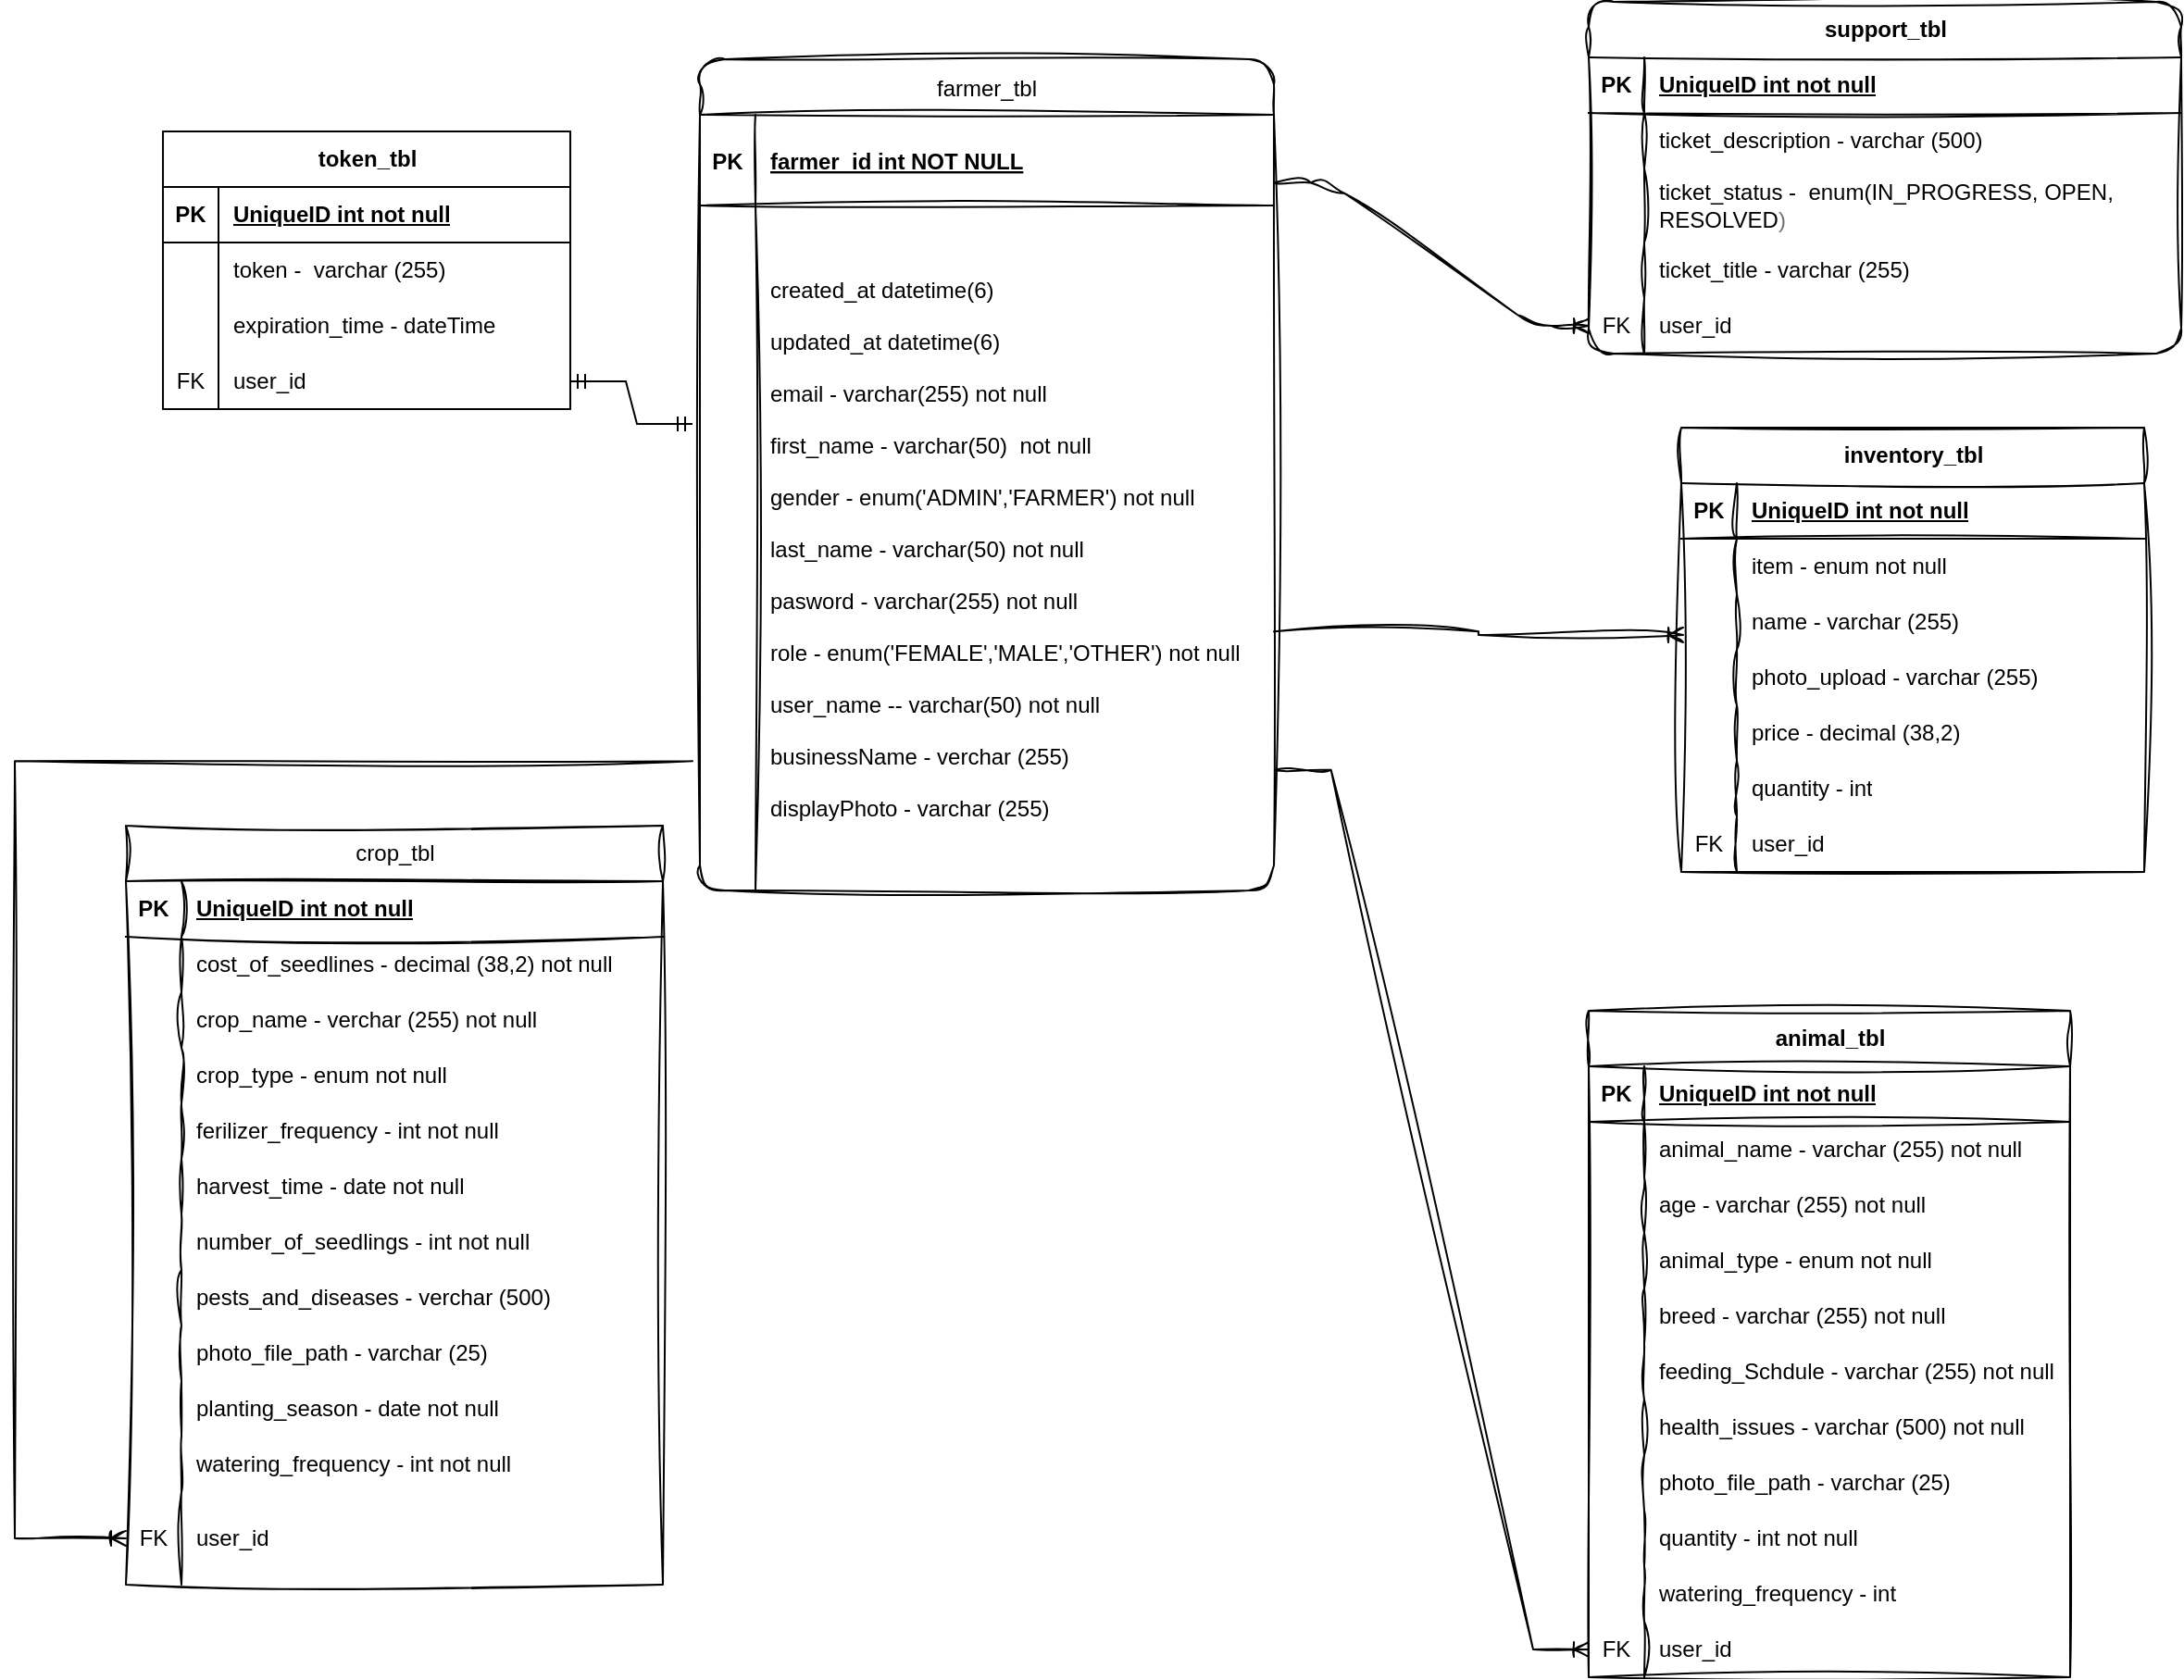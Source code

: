 <mxfile version="22.1.22" type="embed">
  <diagram id="R2lEEEUBdFMjLlhIrx00" name="Page-1">
    <mxGraphModel dx="2278" dy="2607" grid="1" gridSize="10" guides="1" tooltips="1" connect="1" arrows="1" fold="1" page="1" pageScale="1" pageWidth="850" pageHeight="1100" background="none" math="0" shadow="0" extFonts="Permanent Marker^https://fonts.googleapis.com/css?family=Permanent+Marker">
      <root>
        <mxCell id="0" />
        <mxCell id="1" parent="0" />
        <mxCell id="FATveQEGhd6zlFOdwIm7-18" value="" style="edgeStyle=entityRelationEdgeStyle;fontSize=12;html=1;endArrow=ERoneToMany;rounded=1;sketch=1;curveFitting=1;jiggle=2;movable=1;resizable=1;rotatable=1;deletable=1;editable=1;locked=0;connectable=1;exitX=1;exitY=0.75;exitDx=0;exitDy=0;entryX=0;entryY=0.5;entryDx=0;entryDy=0;fontFamily=Helvetica;labelBorderColor=none;labelBackgroundColor=none;fontColor=default;" parent="1" source="C-vyLk0tnHw3VtMMgP7b-26" target="FATveQEGhd6zlFOdwIm7-33" edge="1">
          <mxGeometry width="100" height="100" relative="1" as="geometry">
            <mxPoint x="511" y="-270" as="sourcePoint" />
            <mxPoint x="611" y="-370" as="targetPoint" />
          </mxGeometry>
        </mxCell>
        <mxCell id="FATveQEGhd6zlFOdwIm7-19" value="support_tbl" style="shape=table;startSize=30;container=1;collapsible=1;childLayout=tableLayout;fixedRows=1;rowLines=0;fontStyle=1;align=center;resizeLast=1;html=1;rounded=1;sketch=1;curveFitting=1;jiggle=2;movable=1;resizable=1;rotatable=1;deletable=1;editable=1;locked=0;connectable=1;fontFamily=Helvetica;labelBorderColor=none;labelBackgroundColor=none;" parent="1" vertex="1">
          <mxGeometry x="580" y="-1200" width="320" height="190.0" as="geometry" />
        </mxCell>
        <mxCell id="FATveQEGhd6zlFOdwIm7-20" value="" style="shape=tableRow;horizontal=0;startSize=0;swimlaneHead=0;swimlaneBody=0;fillColor=none;collapsible=0;dropTarget=0;points=[[0,0.5],[1,0.5]];portConstraint=eastwest;top=0;left=0;right=0;bottom=1;rounded=1;sketch=1;curveFitting=1;jiggle=2;movable=1;resizable=1;rotatable=1;deletable=1;editable=1;locked=0;connectable=1;fontFamily=Helvetica;labelBorderColor=none;labelBackgroundColor=none;" parent="FATveQEGhd6zlFOdwIm7-19" vertex="1">
          <mxGeometry y="30" width="320" height="30" as="geometry" />
        </mxCell>
        <mxCell id="FATveQEGhd6zlFOdwIm7-21" value="PK" style="shape=partialRectangle;connectable=1;fillColor=none;top=0;left=0;bottom=0;right=0;fontStyle=1;overflow=hidden;whiteSpace=wrap;html=1;rounded=1;sketch=1;curveFitting=1;jiggle=2;movable=1;resizable=1;rotatable=1;deletable=1;editable=1;locked=0;fontFamily=Helvetica;labelBorderColor=none;labelBackgroundColor=none;" parent="FATveQEGhd6zlFOdwIm7-20" vertex="1">
          <mxGeometry width="30" height="30" as="geometry">
            <mxRectangle width="30" height="30" as="alternateBounds" />
          </mxGeometry>
        </mxCell>
        <mxCell id="FATveQEGhd6zlFOdwIm7-22" value="UniqueID int not null" style="shape=partialRectangle;connectable=1;fillColor=none;top=0;left=0;bottom=0;right=0;align=left;spacingLeft=6;fontStyle=5;overflow=hidden;whiteSpace=wrap;html=1;rounded=1;sketch=1;curveFitting=1;jiggle=2;movable=1;resizable=1;rotatable=1;deletable=1;editable=1;locked=0;fontFamily=Helvetica;labelBorderColor=none;labelBackgroundColor=none;" parent="FATveQEGhd6zlFOdwIm7-20" vertex="1">
          <mxGeometry x="30" width="290" height="30" as="geometry">
            <mxRectangle width="290" height="30" as="alternateBounds" />
          </mxGeometry>
        </mxCell>
        <mxCell id="FATveQEGhd6zlFOdwIm7-23" value="" style="shape=tableRow;horizontal=0;startSize=0;swimlaneHead=0;swimlaneBody=0;fillColor=none;collapsible=0;dropTarget=0;points=[[0,0.5],[1,0.5]];portConstraint=eastwest;top=0;left=0;right=0;bottom=0;rounded=1;sketch=1;curveFitting=1;jiggle=2;movable=1;resizable=1;rotatable=1;deletable=1;editable=1;locked=0;connectable=1;fontFamily=Helvetica;labelBorderColor=none;labelBackgroundColor=none;" parent="FATveQEGhd6zlFOdwIm7-19" vertex="1">
          <mxGeometry y="60" width="320" height="30" as="geometry" />
        </mxCell>
        <mxCell id="FATveQEGhd6zlFOdwIm7-24" value="" style="shape=partialRectangle;connectable=1;fillColor=none;top=0;left=0;bottom=0;right=0;editable=1;overflow=hidden;whiteSpace=wrap;html=1;rounded=1;sketch=1;curveFitting=1;jiggle=2;movable=1;resizable=1;rotatable=1;deletable=1;locked=0;fontFamily=Helvetica;labelBorderColor=none;labelBackgroundColor=none;" parent="FATveQEGhd6zlFOdwIm7-23" vertex="1">
          <mxGeometry width="30" height="30" as="geometry">
            <mxRectangle width="30" height="30" as="alternateBounds" />
          </mxGeometry>
        </mxCell>
        <mxCell id="FATveQEGhd6zlFOdwIm7-25" value="ticket_description - varchar (500)" style="shape=partialRectangle;connectable=1;fillColor=none;top=0;left=0;bottom=0;right=0;align=left;spacingLeft=6;overflow=hidden;whiteSpace=wrap;html=1;rounded=1;sketch=1;curveFitting=1;jiggle=2;movable=1;resizable=1;rotatable=1;deletable=1;editable=1;locked=0;fontFamily=Helvetica;labelBorderColor=none;labelBackgroundColor=none;" parent="FATveQEGhd6zlFOdwIm7-23" vertex="1">
          <mxGeometry x="30" width="290" height="30" as="geometry">
            <mxRectangle width="290" height="30" as="alternateBounds" />
          </mxGeometry>
        </mxCell>
        <mxCell id="FATveQEGhd6zlFOdwIm7-26" value="" style="shape=tableRow;horizontal=0;startSize=0;swimlaneHead=0;swimlaneBody=0;fillColor=none;collapsible=0;dropTarget=0;points=[[0,0.5],[1,0.5]];portConstraint=eastwest;top=0;left=0;right=0;bottom=0;rounded=1;sketch=1;curveFitting=1;jiggle=2;movable=1;resizable=1;rotatable=1;deletable=1;editable=1;locked=0;connectable=1;fontFamily=Helvetica;labelBorderColor=none;labelBackgroundColor=none;" parent="FATveQEGhd6zlFOdwIm7-19" vertex="1">
          <mxGeometry y="90" width="320" height="40" as="geometry" />
        </mxCell>
        <mxCell id="FATveQEGhd6zlFOdwIm7-27" value="" style="shape=partialRectangle;connectable=1;fillColor=none;top=0;left=0;bottom=0;right=0;editable=1;overflow=hidden;whiteSpace=wrap;html=1;rounded=1;sketch=1;curveFitting=1;jiggle=2;movable=1;resizable=1;rotatable=1;deletable=1;locked=0;fontFamily=Helvetica;labelBorderColor=none;labelBackgroundColor=none;" parent="FATveQEGhd6zlFOdwIm7-26" vertex="1">
          <mxGeometry width="30" height="40" as="geometry">
            <mxRectangle width="30" height="40" as="alternateBounds" />
          </mxGeometry>
        </mxCell>
        <mxCell id="FATveQEGhd6zlFOdwIm7-28" value="&lt;font&gt;ticket_status -&amp;nbsp; enum(IN_PROGRESS, OPEN, RESOLVED&lt;font style=&quot;&quot; color=&quot;#717171&quot;&gt;)&lt;/font&gt;&lt;/font&gt;" style="shape=partialRectangle;connectable=1;fillColor=none;top=0;left=0;bottom=0;right=0;align=left;spacingLeft=6;overflow=hidden;whiteSpace=wrap;html=1;rounded=1;sketch=1;curveFitting=1;jiggle=2;movable=1;resizable=1;rotatable=1;deletable=1;editable=1;locked=0;fontFamily=Helvetica;labelBorderColor=none;labelBackgroundColor=none;" parent="FATveQEGhd6zlFOdwIm7-26" vertex="1">
          <mxGeometry x="30" width="290" height="40" as="geometry">
            <mxRectangle width="290" height="40" as="alternateBounds" />
          </mxGeometry>
        </mxCell>
        <mxCell id="FATveQEGhd6zlFOdwIm7-29" value="" style="shape=tableRow;horizontal=0;startSize=0;swimlaneHead=0;swimlaneBody=0;fillColor=none;collapsible=0;dropTarget=0;points=[[0,0.5],[1,0.5]];portConstraint=eastwest;top=0;left=0;right=0;bottom=0;rounded=1;sketch=1;curveFitting=1;jiggle=2;movable=1;resizable=1;rotatable=1;deletable=1;editable=1;locked=0;connectable=1;fontFamily=Helvetica;labelBorderColor=none;labelBackgroundColor=none;" parent="FATveQEGhd6zlFOdwIm7-19" vertex="1">
          <mxGeometry y="130" width="320" height="30" as="geometry" />
        </mxCell>
        <mxCell id="FATveQEGhd6zlFOdwIm7-30" value="" style="shape=partialRectangle;connectable=1;fillColor=none;top=0;left=0;bottom=0;right=0;editable=1;overflow=hidden;whiteSpace=wrap;html=1;rounded=1;sketch=1;curveFitting=1;jiggle=2;movable=1;resizable=1;rotatable=1;deletable=1;locked=0;fontFamily=Helvetica;labelBorderColor=none;labelBackgroundColor=none;" parent="FATveQEGhd6zlFOdwIm7-29" vertex="1">
          <mxGeometry width="30" height="30" as="geometry">
            <mxRectangle width="30" height="30" as="alternateBounds" />
          </mxGeometry>
        </mxCell>
        <mxCell id="FATveQEGhd6zlFOdwIm7-31" value="ticket_title - varchar&amp;nbsp;(255)" style="shape=partialRectangle;connectable=1;fillColor=none;top=0;left=0;bottom=0;right=0;align=left;spacingLeft=6;overflow=hidden;whiteSpace=wrap;html=1;rounded=1;sketch=1;curveFitting=1;jiggle=2;movable=1;resizable=1;rotatable=1;deletable=1;editable=1;locked=0;fontFamily=Helvetica;labelBorderColor=none;labelBackgroundColor=none;" parent="FATveQEGhd6zlFOdwIm7-29" vertex="1">
          <mxGeometry x="30" width="290" height="30" as="geometry">
            <mxRectangle width="290" height="30" as="alternateBounds" />
          </mxGeometry>
        </mxCell>
        <mxCell id="FATveQEGhd6zlFOdwIm7-32" value="" style="shape=tableRow;horizontal=0;startSize=0;swimlaneHead=0;swimlaneBody=0;fillColor=none;collapsible=0;dropTarget=0;points=[[0,0.5],[1,0.5]];portConstraint=eastwest;top=0;left=0;right=0;bottom=0;rounded=1;sketch=1;curveFitting=1;jiggle=2;movable=1;resizable=1;rotatable=1;deletable=1;editable=1;locked=0;connectable=1;fontFamily=Helvetica;labelBorderColor=none;labelBackgroundColor=none;" parent="FATveQEGhd6zlFOdwIm7-19" vertex="1">
          <mxGeometry y="160" width="320" height="30" as="geometry" />
        </mxCell>
        <mxCell id="FATveQEGhd6zlFOdwIm7-33" value="FK" style="shape=partialRectangle;connectable=1;fillColor=none;top=0;left=0;bottom=0;right=0;editable=1;overflow=hidden;whiteSpace=wrap;html=1;rounded=1;sketch=1;curveFitting=1;jiggle=2;movable=1;resizable=1;rotatable=1;deletable=1;locked=0;fontFamily=Helvetica;labelBorderColor=none;labelBackgroundColor=none;" parent="FATveQEGhd6zlFOdwIm7-32" vertex="1">
          <mxGeometry width="30" height="30" as="geometry">
            <mxRectangle width="30" height="30" as="alternateBounds" />
          </mxGeometry>
        </mxCell>
        <mxCell id="FATveQEGhd6zlFOdwIm7-34" value="user_id" style="shape=partialRectangle;connectable=1;fillColor=none;top=0;left=0;bottom=0;right=0;align=left;spacingLeft=6;overflow=hidden;whiteSpace=wrap;html=1;rounded=1;sketch=1;curveFitting=1;jiggle=2;movable=1;resizable=1;rotatable=1;deletable=1;editable=1;locked=0;fontFamily=Helvetica;labelBorderColor=none;labelBackgroundColor=none;" parent="FATveQEGhd6zlFOdwIm7-32" vertex="1">
          <mxGeometry x="30" width="290" height="30" as="geometry">
            <mxRectangle width="290" height="30" as="alternateBounds" />
          </mxGeometry>
        </mxCell>
        <mxCell id="FATveQEGhd6zlFOdwIm7-158" value="" style="fontSize=12;html=1;endArrow=ERoneToMany;rounded=0;sketch=1;hachureGap=4;jiggle=2;curveFitting=1;fontFamily=Helvetica;edgeStyle=orthogonalEdgeStyle;elbow=vertical;labelBorderColor=none;labelBackgroundColor=none;fontColor=default;exitX=-0.133;exitY=0.811;exitDx=0;exitDy=0;exitPerimeter=0;entryX=0;entryY=0.5;entryDx=0;entryDy=0;" parent="1" source="C-vyLk0tnHw3VtMMgP7b-28" target="FATveQEGhd6zlFOdwIm7-153" edge="1">
          <mxGeometry width="100" height="100" relative="1" as="geometry">
            <mxPoint x="160" y="-820" as="sourcePoint" />
            <mxPoint x="-200" y="-520" as="targetPoint" />
            <Array as="points">
              <mxPoint x="-270" y="-790" />
              <mxPoint x="-270" y="-370" />
            </Array>
          </mxGeometry>
        </mxCell>
        <mxCell id="FATveQEGhd6zlFOdwIm7-103" value="crop_tbl" style="shape=table;startSize=30;container=1;collapsible=1;childLayout=tableLayout;fixedRows=1;rowLines=0;align=center;resizeLast=1;html=1;sketch=1;hachureGap=4;jiggle=2;curveFitting=1;fontFamily=Helvetica;labelBorderColor=none;labelBackgroundColor=none;" parent="1" vertex="1">
          <mxGeometry x="-210" y="-755" width="290" height="410" as="geometry" />
        </mxCell>
        <mxCell id="FATveQEGhd6zlFOdwIm7-104" value="" style="shape=tableRow;horizontal=0;startSize=0;swimlaneHead=0;swimlaneBody=0;fillColor=none;collapsible=0;dropTarget=0;points=[[0,0.5],[1,0.5]];portConstraint=eastwest;top=0;left=0;right=0;bottom=1;sketch=1;hachureGap=4;jiggle=2;curveFitting=1;fontFamily=Helvetica;labelBorderColor=none;labelBackgroundColor=none;" parent="FATveQEGhd6zlFOdwIm7-103" vertex="1">
          <mxGeometry y="30" width="290" height="30" as="geometry" />
        </mxCell>
        <mxCell id="FATveQEGhd6zlFOdwIm7-105" value="PK" style="shape=partialRectangle;connectable=0;fillColor=none;top=0;left=0;bottom=0;right=0;fontStyle=1;overflow=hidden;whiteSpace=wrap;html=1;sketch=1;hachureGap=4;jiggle=2;curveFitting=1;fontFamily=Helvetica;labelBorderColor=none;labelBackgroundColor=none;" parent="FATveQEGhd6zlFOdwIm7-104" vertex="1">
          <mxGeometry width="30" height="30" as="geometry">
            <mxRectangle width="30" height="30" as="alternateBounds" />
          </mxGeometry>
        </mxCell>
        <mxCell id="FATveQEGhd6zlFOdwIm7-106" value="UniqueID int not null" style="shape=partialRectangle;connectable=0;fillColor=none;top=0;left=0;bottom=0;right=0;align=left;spacingLeft=6;fontStyle=5;overflow=hidden;whiteSpace=wrap;html=1;sketch=1;hachureGap=4;jiggle=2;curveFitting=1;fontFamily=Helvetica;labelBorderColor=none;labelBackgroundColor=none;" parent="FATveQEGhd6zlFOdwIm7-104" vertex="1">
          <mxGeometry x="30" width="260" height="30" as="geometry">
            <mxRectangle width="260" height="30" as="alternateBounds" />
          </mxGeometry>
        </mxCell>
        <mxCell id="FATveQEGhd6zlFOdwIm7-107" value="" style="shape=tableRow;horizontal=0;startSize=0;swimlaneHead=0;swimlaneBody=0;fillColor=none;collapsible=0;dropTarget=0;points=[[0,0.5],[1,0.5]];portConstraint=eastwest;top=0;left=0;right=0;bottom=0;sketch=1;hachureGap=4;jiggle=2;curveFitting=1;fontFamily=Helvetica;labelBorderColor=none;labelBackgroundColor=none;" parent="FATveQEGhd6zlFOdwIm7-103" vertex="1">
          <mxGeometry y="60" width="290" height="30" as="geometry" />
        </mxCell>
        <mxCell id="FATveQEGhd6zlFOdwIm7-108" value="" style="shape=partialRectangle;connectable=0;fillColor=none;top=0;left=0;bottom=0;right=0;editable=1;overflow=hidden;whiteSpace=wrap;html=1;sketch=1;hachureGap=4;jiggle=2;curveFitting=1;fontFamily=Helvetica;labelBorderColor=none;labelBackgroundColor=none;" parent="FATveQEGhd6zlFOdwIm7-107" vertex="1">
          <mxGeometry width="30" height="30" as="geometry">
            <mxRectangle width="30" height="30" as="alternateBounds" />
          </mxGeometry>
        </mxCell>
        <mxCell id="FATveQEGhd6zlFOdwIm7-109" value="cost_of_seedlines - decimal (38,2) not null" style="shape=partialRectangle;connectable=0;fillColor=none;top=0;left=0;bottom=0;right=0;align=left;spacingLeft=6;overflow=hidden;whiteSpace=wrap;html=1;sketch=1;hachureGap=4;jiggle=2;curveFitting=1;fontFamily=Helvetica;labelBorderColor=none;labelBackgroundColor=none;" parent="FATveQEGhd6zlFOdwIm7-107" vertex="1">
          <mxGeometry x="30" width="260" height="30" as="geometry">
            <mxRectangle width="260" height="30" as="alternateBounds" />
          </mxGeometry>
        </mxCell>
        <mxCell id="FATveQEGhd6zlFOdwIm7-110" value="" style="shape=tableRow;horizontal=0;startSize=0;swimlaneHead=0;swimlaneBody=0;fillColor=none;collapsible=0;dropTarget=0;points=[[0,0.5],[1,0.5]];portConstraint=eastwest;top=0;left=0;right=0;bottom=0;sketch=1;hachureGap=4;jiggle=2;curveFitting=1;fontFamily=Helvetica;labelBorderColor=none;labelBackgroundColor=none;" parent="FATveQEGhd6zlFOdwIm7-103" vertex="1">
          <mxGeometry y="90" width="290" height="30" as="geometry" />
        </mxCell>
        <mxCell id="FATveQEGhd6zlFOdwIm7-111" value="" style="shape=partialRectangle;connectable=0;fillColor=none;top=0;left=0;bottom=0;right=0;editable=1;overflow=hidden;whiteSpace=wrap;html=1;sketch=1;hachureGap=4;jiggle=2;curveFitting=1;fontFamily=Helvetica;labelBorderColor=none;labelBackgroundColor=none;" parent="FATveQEGhd6zlFOdwIm7-110" vertex="1">
          <mxGeometry width="30" height="30" as="geometry">
            <mxRectangle width="30" height="30" as="alternateBounds" />
          </mxGeometry>
        </mxCell>
        <mxCell id="FATveQEGhd6zlFOdwIm7-112" value="crop_name - verchar (255) not null" style="shape=partialRectangle;connectable=0;fillColor=none;top=0;left=0;bottom=0;right=0;align=left;spacingLeft=6;overflow=hidden;whiteSpace=wrap;html=1;sketch=1;hachureGap=4;jiggle=2;curveFitting=1;fontFamily=Helvetica;labelBorderColor=none;labelBackgroundColor=none;" parent="FATveQEGhd6zlFOdwIm7-110" vertex="1">
          <mxGeometry x="30" width="260" height="30" as="geometry">
            <mxRectangle width="260" height="30" as="alternateBounds" />
          </mxGeometry>
        </mxCell>
        <mxCell id="FATveQEGhd6zlFOdwIm7-113" value="" style="shape=tableRow;horizontal=0;startSize=0;swimlaneHead=0;swimlaneBody=0;fillColor=none;collapsible=0;dropTarget=0;points=[[0,0.5],[1,0.5]];portConstraint=eastwest;top=0;left=0;right=0;bottom=0;sketch=1;hachureGap=4;jiggle=2;curveFitting=1;fontFamily=Helvetica;labelBorderColor=none;labelBackgroundColor=none;" parent="FATveQEGhd6zlFOdwIm7-103" vertex="1">
          <mxGeometry y="120" width="290" height="30" as="geometry" />
        </mxCell>
        <mxCell id="FATveQEGhd6zlFOdwIm7-114" value="" style="shape=partialRectangle;connectable=0;fillColor=none;top=0;left=0;bottom=0;right=0;editable=1;overflow=hidden;whiteSpace=wrap;html=1;sketch=1;hachureGap=4;jiggle=2;curveFitting=1;fontFamily=Helvetica;labelBorderColor=none;labelBackgroundColor=none;" parent="FATveQEGhd6zlFOdwIm7-113" vertex="1">
          <mxGeometry width="30" height="30" as="geometry">
            <mxRectangle width="30" height="30" as="alternateBounds" />
          </mxGeometry>
        </mxCell>
        <mxCell id="FATveQEGhd6zlFOdwIm7-115" value="crop_type - enum not null" style="shape=partialRectangle;connectable=0;top=0;left=0;bottom=0;right=0;align=left;spacingLeft=6;overflow=hidden;whiteSpace=wrap;html=1;sketch=1;hachureGap=4;jiggle=2;curveFitting=1;fontFamily=Helvetica;fillColor=none;labelBorderColor=none;labelBackgroundColor=none;" parent="FATveQEGhd6zlFOdwIm7-113" vertex="1">
          <mxGeometry x="30" width="260" height="30" as="geometry">
            <mxRectangle width="260" height="30" as="alternateBounds" />
          </mxGeometry>
        </mxCell>
        <mxCell id="FATveQEGhd6zlFOdwIm7-132" value="" style="shape=tableRow;horizontal=0;startSize=0;swimlaneHead=0;swimlaneBody=0;fillColor=none;collapsible=0;dropTarget=0;points=[[0,0.5],[1,0.5]];portConstraint=eastwest;top=0;left=0;right=0;bottom=0;sketch=1;hachureGap=4;jiggle=2;curveFitting=1;fontFamily=Helvetica;labelBorderColor=none;labelBackgroundColor=none;" parent="FATveQEGhd6zlFOdwIm7-103" vertex="1">
          <mxGeometry y="150" width="290" height="30" as="geometry" />
        </mxCell>
        <mxCell id="FATveQEGhd6zlFOdwIm7-133" value="" style="shape=partialRectangle;connectable=0;fillColor=none;top=0;left=0;bottom=0;right=0;editable=1;overflow=hidden;whiteSpace=wrap;html=1;sketch=1;hachureGap=4;jiggle=2;curveFitting=1;fontFamily=Helvetica;labelBorderColor=none;labelBackgroundColor=none;" parent="FATveQEGhd6zlFOdwIm7-132" vertex="1">
          <mxGeometry width="30" height="30" as="geometry">
            <mxRectangle width="30" height="30" as="alternateBounds" />
          </mxGeometry>
        </mxCell>
        <mxCell id="FATveQEGhd6zlFOdwIm7-134" value="ferilizer_frequency - int not null" style="shape=partialRectangle;connectable=0;fillColor=none;top=0;left=0;bottom=0;right=0;align=left;spacingLeft=6;overflow=hidden;whiteSpace=wrap;html=1;sketch=1;hachureGap=4;jiggle=2;curveFitting=1;fontFamily=Helvetica;labelBorderColor=none;labelBackgroundColor=none;" parent="FATveQEGhd6zlFOdwIm7-132" vertex="1">
          <mxGeometry x="30" width="260" height="30" as="geometry">
            <mxRectangle width="260" height="30" as="alternateBounds" />
          </mxGeometry>
        </mxCell>
        <mxCell id="FATveQEGhd6zlFOdwIm7-135" value="" style="shape=tableRow;horizontal=0;startSize=0;swimlaneHead=0;swimlaneBody=0;fillColor=none;collapsible=0;dropTarget=0;points=[[0,0.5],[1,0.5]];portConstraint=eastwest;top=0;left=0;right=0;bottom=0;sketch=1;hachureGap=4;jiggle=2;curveFitting=1;fontFamily=Helvetica;labelBorderColor=none;labelBackgroundColor=none;" parent="FATveQEGhd6zlFOdwIm7-103" vertex="1">
          <mxGeometry y="180" width="290" height="30" as="geometry" />
        </mxCell>
        <mxCell id="FATveQEGhd6zlFOdwIm7-136" value="" style="shape=partialRectangle;connectable=0;fillColor=none;top=0;left=0;bottom=0;right=0;editable=1;overflow=hidden;whiteSpace=wrap;html=1;sketch=1;hachureGap=4;jiggle=2;curveFitting=1;fontFamily=Helvetica;labelBorderColor=none;labelBackgroundColor=none;" parent="FATveQEGhd6zlFOdwIm7-135" vertex="1">
          <mxGeometry width="30" height="30" as="geometry">
            <mxRectangle width="30" height="30" as="alternateBounds" />
          </mxGeometry>
        </mxCell>
        <mxCell id="FATveQEGhd6zlFOdwIm7-137" value="harvest_time - date not null" style="shape=partialRectangle;connectable=0;fillColor=none;top=0;left=0;bottom=0;right=0;align=left;spacingLeft=6;overflow=hidden;whiteSpace=wrap;html=1;sketch=1;hachureGap=4;jiggle=2;curveFitting=1;fontFamily=Helvetica;labelBorderColor=none;labelBackgroundColor=none;" parent="FATveQEGhd6zlFOdwIm7-135" vertex="1">
          <mxGeometry x="30" width="260" height="30" as="geometry">
            <mxRectangle width="260" height="30" as="alternateBounds" />
          </mxGeometry>
        </mxCell>
        <mxCell id="FATveQEGhd6zlFOdwIm7-138" value="" style="shape=tableRow;horizontal=0;startSize=0;swimlaneHead=0;swimlaneBody=0;fillColor=none;collapsible=0;dropTarget=0;points=[[0,0.5],[1,0.5]];portConstraint=eastwest;top=0;left=0;right=0;bottom=0;sketch=1;hachureGap=4;jiggle=2;curveFitting=1;fontFamily=Helvetica;labelBorderColor=none;labelBackgroundColor=none;" parent="FATveQEGhd6zlFOdwIm7-103" vertex="1">
          <mxGeometry y="210" width="290" height="30" as="geometry" />
        </mxCell>
        <mxCell id="FATveQEGhd6zlFOdwIm7-139" value="" style="shape=partialRectangle;connectable=0;fillColor=none;top=0;left=0;bottom=0;right=0;editable=1;overflow=hidden;whiteSpace=wrap;html=1;sketch=1;hachureGap=4;jiggle=2;curveFitting=1;fontFamily=Helvetica;labelBorderColor=none;labelBackgroundColor=none;" parent="FATveQEGhd6zlFOdwIm7-138" vertex="1">
          <mxGeometry width="30" height="30" as="geometry">
            <mxRectangle width="30" height="30" as="alternateBounds" />
          </mxGeometry>
        </mxCell>
        <mxCell id="FATveQEGhd6zlFOdwIm7-140" value="number_of_seedlings - int not null" style="shape=partialRectangle;connectable=0;fillColor=none;top=0;left=0;bottom=0;right=0;align=left;spacingLeft=6;overflow=hidden;whiteSpace=wrap;html=1;sketch=1;hachureGap=4;jiggle=2;curveFitting=1;fontFamily=Helvetica;labelBorderColor=none;labelBackgroundColor=none;" parent="FATveQEGhd6zlFOdwIm7-138" vertex="1">
          <mxGeometry x="30" width="260" height="30" as="geometry">
            <mxRectangle width="260" height="30" as="alternateBounds" />
          </mxGeometry>
        </mxCell>
        <mxCell id="FATveQEGhd6zlFOdwIm7-141" value="" style="shape=tableRow;horizontal=0;startSize=0;swimlaneHead=0;swimlaneBody=0;fillColor=none;collapsible=0;dropTarget=0;points=[[0,0.5],[1,0.5]];portConstraint=eastwest;top=0;left=0;right=0;bottom=0;sketch=1;hachureGap=4;jiggle=2;curveFitting=1;fontFamily=Helvetica;labelBorderColor=none;labelBackgroundColor=none;" parent="FATveQEGhd6zlFOdwIm7-103" vertex="1">
          <mxGeometry y="240" width="290" height="30" as="geometry" />
        </mxCell>
        <mxCell id="FATveQEGhd6zlFOdwIm7-142" value="" style="shape=partialRectangle;connectable=0;fillColor=none;top=0;left=0;bottom=0;right=0;editable=1;overflow=hidden;whiteSpace=wrap;html=1;sketch=1;hachureGap=4;jiggle=2;curveFitting=1;fontFamily=Helvetica;labelBorderColor=none;labelBackgroundColor=none;" parent="FATveQEGhd6zlFOdwIm7-141" vertex="1">
          <mxGeometry width="30" height="30" as="geometry">
            <mxRectangle width="30" height="30" as="alternateBounds" />
          </mxGeometry>
        </mxCell>
        <mxCell id="FATveQEGhd6zlFOdwIm7-143" value="pests_and_diseases - verchar (500)&amp;nbsp;" style="shape=partialRectangle;connectable=0;fillColor=none;top=0;left=0;bottom=0;right=0;align=left;spacingLeft=6;overflow=hidden;whiteSpace=wrap;html=1;sketch=1;hachureGap=4;jiggle=2;curveFitting=1;fontFamily=Helvetica;labelBorderColor=none;labelBackgroundColor=none;" parent="FATveQEGhd6zlFOdwIm7-141" vertex="1">
          <mxGeometry x="30" width="260" height="30" as="geometry">
            <mxRectangle width="260" height="30" as="alternateBounds" />
          </mxGeometry>
        </mxCell>
        <mxCell id="FATveQEGhd6zlFOdwIm7-144" value="" style="shape=tableRow;horizontal=0;startSize=0;swimlaneHead=0;swimlaneBody=0;fillColor=none;collapsible=0;dropTarget=0;points=[[0,0.5],[1,0.5]];portConstraint=eastwest;top=0;left=0;right=0;bottom=0;sketch=1;hachureGap=4;jiggle=2;curveFitting=1;fontFamily=Helvetica;labelBorderColor=none;labelBackgroundColor=none;" parent="FATveQEGhd6zlFOdwIm7-103" vertex="1">
          <mxGeometry y="270" width="290" height="30" as="geometry" />
        </mxCell>
        <mxCell id="FATveQEGhd6zlFOdwIm7-145" value="" style="shape=partialRectangle;connectable=0;fillColor=none;top=0;left=0;bottom=0;right=0;editable=1;overflow=hidden;whiteSpace=wrap;html=1;sketch=1;hachureGap=4;jiggle=2;curveFitting=1;fontFamily=Helvetica;labelBorderColor=none;labelBackgroundColor=none;" parent="FATveQEGhd6zlFOdwIm7-144" vertex="1">
          <mxGeometry width="30" height="30" as="geometry">
            <mxRectangle width="30" height="30" as="alternateBounds" />
          </mxGeometry>
        </mxCell>
        <mxCell id="FATveQEGhd6zlFOdwIm7-146" value="photo_file_path - varchar (25)" style="shape=partialRectangle;connectable=0;fillColor=none;top=0;left=0;bottom=0;right=0;align=left;spacingLeft=6;overflow=hidden;whiteSpace=wrap;html=1;sketch=1;hachureGap=4;jiggle=2;curveFitting=1;fontFamily=Helvetica;labelBorderColor=none;labelBackgroundColor=none;" parent="FATveQEGhd6zlFOdwIm7-144" vertex="1">
          <mxGeometry x="30" width="260" height="30" as="geometry">
            <mxRectangle width="260" height="30" as="alternateBounds" />
          </mxGeometry>
        </mxCell>
        <mxCell id="FATveQEGhd6zlFOdwIm7-147" value="" style="shape=tableRow;horizontal=0;startSize=0;swimlaneHead=0;swimlaneBody=0;fillColor=none;collapsible=0;dropTarget=0;points=[[0,0.5],[1,0.5]];portConstraint=eastwest;top=0;left=0;right=0;bottom=0;sketch=1;hachureGap=4;jiggle=2;curveFitting=1;fontFamily=Helvetica;labelBorderColor=none;labelBackgroundColor=none;" parent="FATveQEGhd6zlFOdwIm7-103" vertex="1">
          <mxGeometry y="300" width="290" height="30" as="geometry" />
        </mxCell>
        <mxCell id="FATveQEGhd6zlFOdwIm7-148" value="" style="shape=partialRectangle;connectable=0;fillColor=none;top=0;left=0;bottom=0;right=0;editable=1;overflow=hidden;whiteSpace=wrap;html=1;sketch=1;hachureGap=4;jiggle=2;curveFitting=1;fontFamily=Helvetica;labelBorderColor=none;labelBackgroundColor=none;" parent="FATveQEGhd6zlFOdwIm7-147" vertex="1">
          <mxGeometry width="30" height="30" as="geometry">
            <mxRectangle width="30" height="30" as="alternateBounds" />
          </mxGeometry>
        </mxCell>
        <mxCell id="FATveQEGhd6zlFOdwIm7-149" value="planting_season - date not null" style="shape=partialRectangle;connectable=0;fillColor=none;top=0;left=0;bottom=0;right=0;align=left;spacingLeft=6;overflow=hidden;whiteSpace=wrap;html=1;sketch=1;hachureGap=4;jiggle=2;curveFitting=1;fontFamily=Helvetica;labelBorderColor=none;labelBackgroundColor=none;" parent="FATveQEGhd6zlFOdwIm7-147" vertex="1">
          <mxGeometry x="30" width="260" height="30" as="geometry">
            <mxRectangle width="260" height="30" as="alternateBounds" />
          </mxGeometry>
        </mxCell>
        <mxCell id="FATveQEGhd6zlFOdwIm7-150" value="" style="shape=tableRow;horizontal=0;startSize=0;swimlaneHead=0;swimlaneBody=0;fillColor=none;collapsible=0;dropTarget=0;points=[[0,0.5],[1,0.5]];portConstraint=eastwest;top=0;left=0;right=0;bottom=0;sketch=1;hachureGap=4;jiggle=2;curveFitting=1;fontFamily=Helvetica;labelBorderColor=none;labelBackgroundColor=none;" parent="FATveQEGhd6zlFOdwIm7-103" vertex="1">
          <mxGeometry y="330" width="290" height="30" as="geometry" />
        </mxCell>
        <mxCell id="FATveQEGhd6zlFOdwIm7-151" value="" style="shape=partialRectangle;connectable=0;fillColor=none;top=0;left=0;bottom=0;right=0;editable=1;overflow=hidden;whiteSpace=wrap;html=1;sketch=1;hachureGap=4;jiggle=2;curveFitting=1;fontFamily=Helvetica;labelBorderColor=none;labelBackgroundColor=none;" parent="FATveQEGhd6zlFOdwIm7-150" vertex="1">
          <mxGeometry width="30" height="30" as="geometry">
            <mxRectangle width="30" height="30" as="alternateBounds" />
          </mxGeometry>
        </mxCell>
        <mxCell id="FATveQEGhd6zlFOdwIm7-152" value="watering_frequency - int not null" style="shape=partialRectangle;connectable=0;fillColor=none;top=0;left=0;bottom=0;right=0;align=left;spacingLeft=6;overflow=hidden;whiteSpace=wrap;html=1;sketch=1;hachureGap=4;jiggle=2;curveFitting=1;fontFamily=Helvetica;labelBorderColor=none;labelBackgroundColor=none;" parent="FATveQEGhd6zlFOdwIm7-150" vertex="1">
          <mxGeometry x="30" width="260" height="30" as="geometry">
            <mxRectangle width="260" height="30" as="alternateBounds" />
          </mxGeometry>
        </mxCell>
        <mxCell id="FATveQEGhd6zlFOdwIm7-153" value="" style="shape=tableRow;horizontal=0;startSize=0;swimlaneHead=0;swimlaneBody=0;fillColor=none;collapsible=0;dropTarget=0;points=[[0,0.5],[1,0.5]];portConstraint=eastwest;top=0;left=0;right=0;bottom=0;sketch=1;hachureGap=4;jiggle=2;curveFitting=1;fontFamily=Helvetica;labelBorderColor=none;labelBackgroundColor=none;" parent="FATveQEGhd6zlFOdwIm7-103" vertex="1">
          <mxGeometry y="360" width="290" height="50" as="geometry" />
        </mxCell>
        <mxCell id="FATveQEGhd6zlFOdwIm7-154" value="FK" style="shape=partialRectangle;connectable=0;fillColor=none;top=0;left=0;bottom=0;right=0;editable=1;overflow=hidden;whiteSpace=wrap;html=1;sketch=1;hachureGap=4;jiggle=2;curveFitting=1;fontFamily=Helvetica;labelBorderColor=none;labelBackgroundColor=none;" parent="FATveQEGhd6zlFOdwIm7-153" vertex="1">
          <mxGeometry width="30" height="50" as="geometry">
            <mxRectangle width="30" height="50" as="alternateBounds" />
          </mxGeometry>
        </mxCell>
        <mxCell id="FATveQEGhd6zlFOdwIm7-155" value="user_id" style="shape=partialRectangle;connectable=0;fillColor=none;top=0;left=0;bottom=0;right=0;align=left;spacingLeft=6;overflow=hidden;whiteSpace=wrap;html=1;sketch=1;hachureGap=4;jiggle=2;curveFitting=1;fontFamily=Helvetica;labelBorderColor=none;labelBackgroundColor=none;" parent="FATveQEGhd6zlFOdwIm7-153" vertex="1">
          <mxGeometry x="30" width="260" height="50" as="geometry">
            <mxRectangle width="260" height="50" as="alternateBounds" />
          </mxGeometry>
        </mxCell>
        <mxCell id="FATveQEGhd6zlFOdwIm7-162" value="" style="edgeStyle=entityRelationEdgeStyle;fontSize=12;html=1;endArrow=ERoneToMany;rounded=0;sketch=1;hachureGap=4;jiggle=2;curveFitting=1;fontFamily=Helvetica;exitX=1.003;exitY=0.824;exitDx=0;exitDy=0;exitPerimeter=0;labelBorderColor=none;labelBackgroundColor=none;fontColor=default;entryX=0;entryY=0.5;entryDx=0;entryDy=0;" parent="1" source="C-vyLk0tnHw3VtMMgP7b-29" target="FATveQEGhd6zlFOdwIm7-209" edge="1">
          <mxGeometry width="100" height="100" relative="1" as="geometry">
            <mxPoint x="550" y="-640" as="sourcePoint" />
            <mxPoint x="630" y="-560" as="targetPoint" />
            <Array as="points">
              <mxPoint x="530" y="-640" />
              <mxPoint x="530" y="-640" />
              <mxPoint x="560" y="-470" />
            </Array>
          </mxGeometry>
        </mxCell>
        <mxCell id="FATveQEGhd6zlFOdwIm7-163" value="animal_tbl" style="shape=table;startSize=30;container=1;collapsible=1;childLayout=tableLayout;fixedRows=1;rowLines=0;fontStyle=1;align=center;resizeLast=1;html=1;sketch=1;hachureGap=4;jiggle=2;curveFitting=1;fontFamily=Helvetica;labelBorderColor=none;labelBackgroundColor=none;" parent="1" vertex="1">
          <mxGeometry x="580" y="-655" width="260" height="360" as="geometry" />
        </mxCell>
        <mxCell id="FATveQEGhd6zlFOdwIm7-164" value="" style="shape=tableRow;horizontal=0;startSize=0;swimlaneHead=0;swimlaneBody=0;fillColor=none;collapsible=0;dropTarget=0;points=[[0,0.5],[1,0.5]];portConstraint=eastwest;top=0;left=0;right=0;bottom=1;sketch=1;hachureGap=4;jiggle=2;curveFitting=1;fontFamily=Helvetica;labelBorderColor=none;labelBackgroundColor=none;" parent="FATveQEGhd6zlFOdwIm7-163" vertex="1">
          <mxGeometry y="30" width="260" height="30" as="geometry" />
        </mxCell>
        <mxCell id="FATveQEGhd6zlFOdwIm7-165" value="PK" style="shape=partialRectangle;connectable=0;fillColor=none;top=0;left=0;bottom=0;right=0;fontStyle=1;overflow=hidden;whiteSpace=wrap;html=1;sketch=1;hachureGap=4;jiggle=2;curveFitting=1;fontFamily=Helvetica;labelBorderColor=none;labelBackgroundColor=none;" parent="FATveQEGhd6zlFOdwIm7-164" vertex="1">
          <mxGeometry width="30" height="30" as="geometry">
            <mxRectangle width="30" height="30" as="alternateBounds" />
          </mxGeometry>
        </mxCell>
        <mxCell id="FATveQEGhd6zlFOdwIm7-166" value="UniqueID int not null" style="shape=partialRectangle;connectable=0;fillColor=none;top=0;left=0;bottom=0;right=0;align=left;spacingLeft=6;fontStyle=5;overflow=hidden;whiteSpace=wrap;html=1;sketch=1;hachureGap=4;jiggle=2;curveFitting=1;fontFamily=Helvetica;labelBorderColor=none;labelBackgroundColor=none;" parent="FATveQEGhd6zlFOdwIm7-164" vertex="1">
          <mxGeometry x="30" width="230" height="30" as="geometry">
            <mxRectangle width="230" height="30" as="alternateBounds" />
          </mxGeometry>
        </mxCell>
        <mxCell id="FATveQEGhd6zlFOdwIm7-167" value="" style="shape=tableRow;horizontal=0;startSize=0;swimlaneHead=0;swimlaneBody=0;fillColor=none;collapsible=0;dropTarget=0;points=[[0,0.5],[1,0.5]];portConstraint=eastwest;top=0;left=0;right=0;bottom=0;sketch=1;hachureGap=4;jiggle=2;curveFitting=1;fontFamily=Helvetica;labelBorderColor=none;labelBackgroundColor=none;" parent="FATveQEGhd6zlFOdwIm7-163" vertex="1">
          <mxGeometry y="60" width="260" height="30" as="geometry" />
        </mxCell>
        <mxCell id="FATveQEGhd6zlFOdwIm7-168" value="" style="shape=partialRectangle;connectable=0;fillColor=none;top=0;left=0;bottom=0;right=0;editable=1;overflow=hidden;whiteSpace=wrap;html=1;sketch=1;hachureGap=4;jiggle=2;curveFitting=1;fontFamily=Helvetica;labelBorderColor=none;labelBackgroundColor=none;" parent="FATveQEGhd6zlFOdwIm7-167" vertex="1">
          <mxGeometry width="30" height="30" as="geometry">
            <mxRectangle width="30" height="30" as="alternateBounds" />
          </mxGeometry>
        </mxCell>
        <mxCell id="FATveQEGhd6zlFOdwIm7-169" value="animal_name - varchar (255) not null" style="shape=partialRectangle;connectable=0;fillColor=none;top=0;left=0;bottom=0;right=0;align=left;spacingLeft=6;overflow=hidden;whiteSpace=wrap;html=1;sketch=1;hachureGap=4;jiggle=2;curveFitting=1;fontFamily=Helvetica;labelBorderColor=none;labelBackgroundColor=none;" parent="FATveQEGhd6zlFOdwIm7-167" vertex="1">
          <mxGeometry x="30" width="230" height="30" as="geometry">
            <mxRectangle width="230" height="30" as="alternateBounds" />
          </mxGeometry>
        </mxCell>
        <mxCell id="FATveQEGhd6zlFOdwIm7-170" value="" style="shape=tableRow;horizontal=0;startSize=0;swimlaneHead=0;swimlaneBody=0;fillColor=none;collapsible=0;dropTarget=0;points=[[0,0.5],[1,0.5]];portConstraint=eastwest;top=0;left=0;right=0;bottom=0;sketch=1;hachureGap=4;jiggle=2;curveFitting=1;fontFamily=Helvetica;labelBorderColor=none;labelBackgroundColor=none;" parent="FATveQEGhd6zlFOdwIm7-163" vertex="1">
          <mxGeometry y="90" width="260" height="30" as="geometry" />
        </mxCell>
        <mxCell id="FATveQEGhd6zlFOdwIm7-171" value="" style="shape=partialRectangle;connectable=0;fillColor=none;top=0;left=0;bottom=0;right=0;editable=1;overflow=hidden;whiteSpace=wrap;html=1;sketch=1;hachureGap=4;jiggle=2;curveFitting=1;fontFamily=Helvetica;labelBorderColor=none;labelBackgroundColor=none;" parent="FATveQEGhd6zlFOdwIm7-170" vertex="1">
          <mxGeometry width="30" height="30" as="geometry">
            <mxRectangle width="30" height="30" as="alternateBounds" />
          </mxGeometry>
        </mxCell>
        <mxCell id="FATveQEGhd6zlFOdwIm7-172" value="age - varchar (255) not null" style="shape=partialRectangle;connectable=0;fillColor=none;top=0;left=0;bottom=0;right=0;align=left;spacingLeft=6;overflow=hidden;whiteSpace=wrap;html=1;sketch=1;hachureGap=4;jiggle=2;curveFitting=1;fontFamily=Helvetica;labelBorderColor=none;labelBackgroundColor=none;" parent="FATveQEGhd6zlFOdwIm7-170" vertex="1">
          <mxGeometry x="30" width="230" height="30" as="geometry">
            <mxRectangle width="230" height="30" as="alternateBounds" />
          </mxGeometry>
        </mxCell>
        <mxCell id="FATveQEGhd6zlFOdwIm7-173" value="" style="shape=tableRow;horizontal=0;startSize=0;swimlaneHead=0;swimlaneBody=0;fillColor=none;collapsible=0;dropTarget=0;points=[[0,0.5],[1,0.5]];portConstraint=eastwest;top=0;left=0;right=0;bottom=0;sketch=1;hachureGap=4;jiggle=2;curveFitting=1;fontFamily=Helvetica;labelBorderColor=none;labelBackgroundColor=none;" parent="FATveQEGhd6zlFOdwIm7-163" vertex="1">
          <mxGeometry y="120" width="260" height="30" as="geometry" />
        </mxCell>
        <mxCell id="FATveQEGhd6zlFOdwIm7-174" value="" style="shape=partialRectangle;connectable=0;fillColor=none;top=0;left=0;bottom=0;right=0;editable=1;overflow=hidden;whiteSpace=wrap;html=1;sketch=1;hachureGap=4;jiggle=2;curveFitting=1;fontFamily=Helvetica;labelBorderColor=none;labelBackgroundColor=none;" parent="FATveQEGhd6zlFOdwIm7-173" vertex="1">
          <mxGeometry width="30" height="30" as="geometry">
            <mxRectangle width="30" height="30" as="alternateBounds" />
          </mxGeometry>
        </mxCell>
        <mxCell id="FATveQEGhd6zlFOdwIm7-175" value="animal_type - enum not null" style="shape=partialRectangle;connectable=0;fillColor=none;top=0;left=0;bottom=0;right=0;align=left;spacingLeft=6;overflow=hidden;whiteSpace=wrap;html=1;sketch=1;hachureGap=4;jiggle=2;curveFitting=1;fontFamily=Helvetica;labelBorderColor=none;labelBackgroundColor=none;" parent="FATveQEGhd6zlFOdwIm7-173" vertex="1">
          <mxGeometry x="30" width="230" height="30" as="geometry">
            <mxRectangle width="230" height="30" as="alternateBounds" />
          </mxGeometry>
        </mxCell>
        <mxCell id="FATveQEGhd6zlFOdwIm7-178" value="" style="shape=tableRow;horizontal=0;startSize=0;swimlaneHead=0;swimlaneBody=0;fillColor=none;collapsible=0;dropTarget=0;points=[[0,0.5],[1,0.5]];portConstraint=eastwest;top=0;left=0;right=0;bottom=0;sketch=1;hachureGap=4;jiggle=2;curveFitting=1;fontFamily=Helvetica;labelBorderColor=none;labelBackgroundColor=none;" parent="FATveQEGhd6zlFOdwIm7-163" vertex="1">
          <mxGeometry y="150" width="260" height="30" as="geometry" />
        </mxCell>
        <mxCell id="FATveQEGhd6zlFOdwIm7-179" value="" style="shape=partialRectangle;connectable=0;fillColor=none;top=0;left=0;bottom=0;right=0;editable=1;overflow=hidden;whiteSpace=wrap;html=1;sketch=1;hachureGap=4;jiggle=2;curveFitting=1;fontFamily=Helvetica;labelBorderColor=none;labelBackgroundColor=none;" parent="FATveQEGhd6zlFOdwIm7-178" vertex="1">
          <mxGeometry width="30" height="30" as="geometry">
            <mxRectangle width="30" height="30" as="alternateBounds" />
          </mxGeometry>
        </mxCell>
        <mxCell id="FATveQEGhd6zlFOdwIm7-180" value="breed - varchar (255) not null" style="shape=partialRectangle;connectable=0;fillColor=none;top=0;left=0;bottom=0;right=0;align=left;spacingLeft=6;overflow=hidden;whiteSpace=wrap;html=1;sketch=1;hachureGap=4;jiggle=2;curveFitting=1;fontFamily=Helvetica;labelBorderColor=none;labelBackgroundColor=none;" parent="FATveQEGhd6zlFOdwIm7-178" vertex="1">
          <mxGeometry x="30" width="230" height="30" as="geometry">
            <mxRectangle width="230" height="30" as="alternateBounds" />
          </mxGeometry>
        </mxCell>
        <mxCell id="FATveQEGhd6zlFOdwIm7-194" value="" style="shape=tableRow;horizontal=0;startSize=0;swimlaneHead=0;swimlaneBody=0;fillColor=none;collapsible=0;dropTarget=0;points=[[0,0.5],[1,0.5]];portConstraint=eastwest;top=0;left=0;right=0;bottom=0;sketch=1;hachureGap=4;jiggle=2;curveFitting=1;fontFamily=Helvetica;labelBorderColor=none;labelBackgroundColor=none;" parent="FATveQEGhd6zlFOdwIm7-163" vertex="1">
          <mxGeometry y="180" width="260" height="30" as="geometry" />
        </mxCell>
        <mxCell id="FATveQEGhd6zlFOdwIm7-195" value="" style="shape=partialRectangle;connectable=0;fillColor=none;top=0;left=0;bottom=0;right=0;editable=1;overflow=hidden;whiteSpace=wrap;html=1;sketch=1;hachureGap=4;jiggle=2;curveFitting=1;fontFamily=Helvetica;labelBorderColor=none;labelBackgroundColor=none;" parent="FATveQEGhd6zlFOdwIm7-194" vertex="1">
          <mxGeometry width="30" height="30" as="geometry">
            <mxRectangle width="30" height="30" as="alternateBounds" />
          </mxGeometry>
        </mxCell>
        <mxCell id="FATveQEGhd6zlFOdwIm7-196" value="feeding_Schdule - varchar (255) not null" style="shape=partialRectangle;connectable=0;fillColor=none;top=0;left=0;bottom=0;right=0;align=left;spacingLeft=6;overflow=hidden;whiteSpace=wrap;html=1;sketch=1;hachureGap=4;jiggle=2;curveFitting=1;fontFamily=Helvetica;labelBorderColor=none;labelBackgroundColor=none;" parent="FATveQEGhd6zlFOdwIm7-194" vertex="1">
          <mxGeometry x="30" width="230" height="30" as="geometry">
            <mxRectangle width="230" height="30" as="alternateBounds" />
          </mxGeometry>
        </mxCell>
        <mxCell id="FATveQEGhd6zlFOdwIm7-197" value="" style="shape=tableRow;horizontal=0;startSize=0;swimlaneHead=0;swimlaneBody=0;fillColor=none;collapsible=0;dropTarget=0;points=[[0,0.5],[1,0.5]];portConstraint=eastwest;top=0;left=0;right=0;bottom=0;sketch=1;hachureGap=4;jiggle=2;curveFitting=1;fontFamily=Helvetica;labelBorderColor=none;labelBackgroundColor=none;" parent="FATveQEGhd6zlFOdwIm7-163" vertex="1">
          <mxGeometry y="210" width="260" height="30" as="geometry" />
        </mxCell>
        <mxCell id="FATveQEGhd6zlFOdwIm7-198" value="" style="shape=partialRectangle;connectable=0;fillColor=none;top=0;left=0;bottom=0;right=0;editable=1;overflow=hidden;whiteSpace=wrap;html=1;sketch=1;hachureGap=4;jiggle=2;curveFitting=1;fontFamily=Helvetica;labelBorderColor=none;labelBackgroundColor=none;" parent="FATveQEGhd6zlFOdwIm7-197" vertex="1">
          <mxGeometry width="30" height="30" as="geometry">
            <mxRectangle width="30" height="30" as="alternateBounds" />
          </mxGeometry>
        </mxCell>
        <mxCell id="FATveQEGhd6zlFOdwIm7-199" value="health_issues - varchar (500) not null" style="shape=partialRectangle;connectable=0;fillColor=none;top=0;left=0;bottom=0;right=0;align=left;spacingLeft=6;overflow=hidden;whiteSpace=wrap;html=1;sketch=1;hachureGap=4;jiggle=2;curveFitting=1;fontFamily=Helvetica;labelBorderColor=none;labelBackgroundColor=none;" parent="FATveQEGhd6zlFOdwIm7-197" vertex="1">
          <mxGeometry x="30" width="230" height="30" as="geometry">
            <mxRectangle width="230" height="30" as="alternateBounds" />
          </mxGeometry>
        </mxCell>
        <mxCell id="FATveQEGhd6zlFOdwIm7-200" value="" style="shape=tableRow;horizontal=0;startSize=0;swimlaneHead=0;swimlaneBody=0;fillColor=none;collapsible=0;dropTarget=0;points=[[0,0.5],[1,0.5]];portConstraint=eastwest;top=0;left=0;right=0;bottom=0;sketch=1;hachureGap=4;jiggle=2;curveFitting=1;fontFamily=Helvetica;labelBorderColor=none;labelBackgroundColor=none;" parent="FATveQEGhd6zlFOdwIm7-163" vertex="1">
          <mxGeometry y="240" width="260" height="30" as="geometry" />
        </mxCell>
        <mxCell id="FATveQEGhd6zlFOdwIm7-201" value="" style="shape=partialRectangle;connectable=0;fillColor=none;top=0;left=0;bottom=0;right=0;editable=1;overflow=hidden;whiteSpace=wrap;html=1;sketch=1;hachureGap=4;jiggle=2;curveFitting=1;fontFamily=Helvetica;labelBorderColor=none;labelBackgroundColor=none;" parent="FATveQEGhd6zlFOdwIm7-200" vertex="1">
          <mxGeometry width="30" height="30" as="geometry">
            <mxRectangle width="30" height="30" as="alternateBounds" />
          </mxGeometry>
        </mxCell>
        <mxCell id="FATveQEGhd6zlFOdwIm7-202" value="photo_file_path - varchar (25)" style="shape=partialRectangle;connectable=0;fillColor=none;top=0;left=0;bottom=0;right=0;align=left;spacingLeft=6;overflow=hidden;whiteSpace=wrap;html=1;sketch=1;hachureGap=4;jiggle=2;curveFitting=1;fontFamily=Helvetica;labelBorderColor=none;labelBackgroundColor=none;" parent="FATveQEGhd6zlFOdwIm7-200" vertex="1">
          <mxGeometry x="30" width="230" height="30" as="geometry">
            <mxRectangle width="230" height="30" as="alternateBounds" />
          </mxGeometry>
        </mxCell>
        <mxCell id="FATveQEGhd6zlFOdwIm7-203" value="" style="shape=tableRow;horizontal=0;startSize=0;swimlaneHead=0;swimlaneBody=0;fillColor=none;collapsible=0;dropTarget=0;points=[[0,0.5],[1,0.5]];portConstraint=eastwest;top=0;left=0;right=0;bottom=0;sketch=1;hachureGap=4;jiggle=2;curveFitting=1;fontFamily=Helvetica;labelBorderColor=none;labelBackgroundColor=none;" parent="FATveQEGhd6zlFOdwIm7-163" vertex="1">
          <mxGeometry y="270" width="260" height="30" as="geometry" />
        </mxCell>
        <mxCell id="FATveQEGhd6zlFOdwIm7-204" value="" style="shape=partialRectangle;connectable=0;fillColor=none;top=0;left=0;bottom=0;right=0;editable=1;overflow=hidden;whiteSpace=wrap;html=1;sketch=1;hachureGap=4;jiggle=2;curveFitting=1;fontFamily=Helvetica;labelBorderColor=none;labelBackgroundColor=none;" parent="FATveQEGhd6zlFOdwIm7-203" vertex="1">
          <mxGeometry width="30" height="30" as="geometry">
            <mxRectangle width="30" height="30" as="alternateBounds" />
          </mxGeometry>
        </mxCell>
        <mxCell id="FATveQEGhd6zlFOdwIm7-205" value="quantity - int not null" style="shape=partialRectangle;connectable=0;fillColor=none;top=0;left=0;bottom=0;right=0;align=left;spacingLeft=6;overflow=hidden;whiteSpace=wrap;html=1;sketch=1;hachureGap=4;jiggle=2;curveFitting=1;fontFamily=Helvetica;labelBorderColor=none;labelBackgroundColor=none;" parent="FATveQEGhd6zlFOdwIm7-203" vertex="1">
          <mxGeometry x="30" width="230" height="30" as="geometry">
            <mxRectangle width="230" height="30" as="alternateBounds" />
          </mxGeometry>
        </mxCell>
        <mxCell id="FATveQEGhd6zlFOdwIm7-206" value="" style="shape=tableRow;horizontal=0;startSize=0;swimlaneHead=0;swimlaneBody=0;fillColor=none;collapsible=0;dropTarget=0;points=[[0,0.5],[1,0.5]];portConstraint=eastwest;top=0;left=0;right=0;bottom=0;sketch=1;hachureGap=4;jiggle=2;curveFitting=1;fontFamily=Helvetica;labelBorderColor=none;labelBackgroundColor=none;" parent="FATveQEGhd6zlFOdwIm7-163" vertex="1">
          <mxGeometry y="300" width="260" height="30" as="geometry" />
        </mxCell>
        <mxCell id="FATveQEGhd6zlFOdwIm7-207" value="" style="shape=partialRectangle;connectable=0;fillColor=none;top=0;left=0;bottom=0;right=0;editable=1;overflow=hidden;whiteSpace=wrap;html=1;sketch=1;hachureGap=4;jiggle=2;curveFitting=1;fontFamily=Helvetica;labelBorderColor=none;labelBackgroundColor=none;" parent="FATveQEGhd6zlFOdwIm7-206" vertex="1">
          <mxGeometry width="30" height="30" as="geometry">
            <mxRectangle width="30" height="30" as="alternateBounds" />
          </mxGeometry>
        </mxCell>
        <mxCell id="FATveQEGhd6zlFOdwIm7-208" value="watering_frequency - int" style="shape=partialRectangle;connectable=0;fillColor=none;top=0;left=0;bottom=0;right=0;align=left;spacingLeft=6;overflow=hidden;whiteSpace=wrap;html=1;sketch=1;hachureGap=4;jiggle=2;curveFitting=1;fontFamily=Helvetica;labelBorderColor=none;labelBackgroundColor=none;" parent="FATveQEGhd6zlFOdwIm7-206" vertex="1">
          <mxGeometry x="30" width="230" height="30" as="geometry">
            <mxRectangle width="230" height="30" as="alternateBounds" />
          </mxGeometry>
        </mxCell>
        <mxCell id="FATveQEGhd6zlFOdwIm7-209" value="" style="shape=tableRow;horizontal=0;startSize=0;swimlaneHead=0;swimlaneBody=0;fillColor=none;collapsible=0;dropTarget=0;points=[[0,0.5],[1,0.5]];portConstraint=eastwest;top=0;left=0;right=0;bottom=0;sketch=1;hachureGap=4;jiggle=2;curveFitting=1;fontFamily=Helvetica;labelBorderColor=none;labelBackgroundColor=none;" parent="FATveQEGhd6zlFOdwIm7-163" vertex="1">
          <mxGeometry y="330" width="260" height="30" as="geometry" />
        </mxCell>
        <mxCell id="FATveQEGhd6zlFOdwIm7-210" value="FK" style="shape=partialRectangle;connectable=0;fillColor=none;top=0;left=0;bottom=0;right=0;editable=1;overflow=hidden;whiteSpace=wrap;html=1;sketch=1;hachureGap=4;jiggle=2;curveFitting=1;fontFamily=Helvetica;labelBorderColor=none;labelBackgroundColor=none;" parent="FATveQEGhd6zlFOdwIm7-209" vertex="1">
          <mxGeometry width="30" height="30" as="geometry">
            <mxRectangle width="30" height="30" as="alternateBounds" />
          </mxGeometry>
        </mxCell>
        <mxCell id="FATveQEGhd6zlFOdwIm7-211" value="user_id" style="shape=partialRectangle;connectable=0;fillColor=none;top=0;left=0;bottom=0;right=0;align=left;spacingLeft=6;overflow=hidden;whiteSpace=wrap;html=1;sketch=1;hachureGap=4;jiggle=2;curveFitting=1;fontFamily=Helvetica;labelBorderColor=none;labelBackgroundColor=none;" parent="FATveQEGhd6zlFOdwIm7-209" vertex="1">
          <mxGeometry x="30" width="230" height="30" as="geometry">
            <mxRectangle width="230" height="30" as="alternateBounds" />
          </mxGeometry>
        </mxCell>
        <mxCell id="FATveQEGhd6zlFOdwIm7-213" value="" style="edgeStyle=elbowEdgeStyle;fontSize=12;html=1;endArrow=ERoneToMany;rounded=0;sketch=1;hachureGap=4;jiggle=2;curveFitting=1;fontFamily=Helvetica;elbow=horizontal;exitX=1;exitY=0.622;exitDx=0;exitDy=0;exitPerimeter=0;entryX=0.004;entryY=0.733;entryDx=0;entryDy=0;entryPerimeter=0;" parent="1" source="C-vyLk0tnHw3VtMMgP7b-29" target="FATveQEGhd6zlFOdwIm7-221" edge="1">
          <mxGeometry width="100" height="100" relative="1" as="geometry">
            <mxPoint x="530" y="-862.5" as="sourcePoint" />
            <mxPoint x="570" y="-850" as="targetPoint" />
            <Array as="points" />
          </mxGeometry>
        </mxCell>
        <mxCell id="FATveQEGhd6zlFOdwIm7-214" value="inventory_tbl" style="shape=table;startSize=30;container=1;collapsible=1;childLayout=tableLayout;fixedRows=1;rowLines=0;fontStyle=1;align=center;resizeLast=1;html=1;sketch=1;hachureGap=4;jiggle=2;curveFitting=1;fontFamily=Helvetica;" parent="1" vertex="1">
          <mxGeometry x="630" y="-970" width="250" height="240" as="geometry" />
        </mxCell>
        <mxCell id="FATveQEGhd6zlFOdwIm7-215" value="" style="shape=tableRow;horizontal=0;startSize=0;swimlaneHead=0;swimlaneBody=0;fillColor=none;collapsible=0;dropTarget=0;points=[[0,0.5],[1,0.5]];portConstraint=eastwest;top=0;left=0;right=0;bottom=1;sketch=1;hachureGap=4;jiggle=2;curveFitting=1;fontFamily=Helvetica;" parent="FATveQEGhd6zlFOdwIm7-214" vertex="1">
          <mxGeometry y="30" width="250" height="30" as="geometry" />
        </mxCell>
        <mxCell id="FATveQEGhd6zlFOdwIm7-216" value="PK" style="shape=partialRectangle;connectable=0;fillColor=none;top=0;left=0;bottom=0;right=0;fontStyle=1;overflow=hidden;whiteSpace=wrap;html=1;sketch=1;hachureGap=4;jiggle=2;curveFitting=1;fontFamily=Helvetica;" parent="FATveQEGhd6zlFOdwIm7-215" vertex="1">
          <mxGeometry width="30" height="30" as="geometry">
            <mxRectangle width="30" height="30" as="alternateBounds" />
          </mxGeometry>
        </mxCell>
        <mxCell id="FATveQEGhd6zlFOdwIm7-217" value="UniqueID int not null" style="shape=partialRectangle;connectable=0;fillColor=none;top=0;left=0;bottom=0;right=0;align=left;spacingLeft=6;fontStyle=5;overflow=hidden;whiteSpace=wrap;html=1;sketch=1;hachureGap=4;jiggle=2;curveFitting=1;fontFamily=Helvetica;" parent="FATveQEGhd6zlFOdwIm7-215" vertex="1">
          <mxGeometry x="30" width="220" height="30" as="geometry">
            <mxRectangle width="220" height="30" as="alternateBounds" />
          </mxGeometry>
        </mxCell>
        <mxCell id="FATveQEGhd6zlFOdwIm7-218" value="" style="shape=tableRow;horizontal=0;startSize=0;swimlaneHead=0;swimlaneBody=0;fillColor=none;collapsible=0;dropTarget=0;points=[[0,0.5],[1,0.5]];portConstraint=eastwest;top=0;left=0;right=0;bottom=0;sketch=1;hachureGap=4;jiggle=2;curveFitting=1;fontFamily=Helvetica;" parent="FATveQEGhd6zlFOdwIm7-214" vertex="1">
          <mxGeometry y="60" width="250" height="30" as="geometry" />
        </mxCell>
        <mxCell id="FATveQEGhd6zlFOdwIm7-219" value="" style="shape=partialRectangle;connectable=0;fillColor=none;top=0;left=0;bottom=0;right=0;editable=1;overflow=hidden;whiteSpace=wrap;html=1;sketch=1;hachureGap=4;jiggle=2;curveFitting=1;fontFamily=Helvetica;" parent="FATveQEGhd6zlFOdwIm7-218" vertex="1">
          <mxGeometry width="30" height="30" as="geometry">
            <mxRectangle width="30" height="30" as="alternateBounds" />
          </mxGeometry>
        </mxCell>
        <mxCell id="FATveQEGhd6zlFOdwIm7-220" value="item - enum not null" style="shape=partialRectangle;connectable=0;fillColor=none;top=0;left=0;bottom=0;right=0;align=left;spacingLeft=6;overflow=hidden;whiteSpace=wrap;html=1;sketch=1;hachureGap=4;jiggle=2;curveFitting=1;fontFamily=Helvetica;" parent="FATveQEGhd6zlFOdwIm7-218" vertex="1">
          <mxGeometry x="30" width="220" height="30" as="geometry">
            <mxRectangle width="220" height="30" as="alternateBounds" />
          </mxGeometry>
        </mxCell>
        <mxCell id="FATveQEGhd6zlFOdwIm7-221" value="" style="shape=tableRow;horizontal=0;startSize=0;swimlaneHead=0;swimlaneBody=0;fillColor=none;collapsible=0;dropTarget=0;points=[[0,0.5],[1,0.5]];portConstraint=eastwest;top=0;left=0;right=0;bottom=0;sketch=1;hachureGap=4;jiggle=2;curveFitting=1;fontFamily=Helvetica;" parent="FATveQEGhd6zlFOdwIm7-214" vertex="1">
          <mxGeometry y="90" width="250" height="30" as="geometry" />
        </mxCell>
        <mxCell id="FATveQEGhd6zlFOdwIm7-222" value="" style="shape=partialRectangle;connectable=0;fillColor=none;top=0;left=0;bottom=0;right=0;editable=1;overflow=hidden;whiteSpace=wrap;html=1;sketch=1;hachureGap=4;jiggle=2;curveFitting=1;fontFamily=Helvetica;" parent="FATveQEGhd6zlFOdwIm7-221" vertex="1">
          <mxGeometry width="30" height="30" as="geometry">
            <mxRectangle width="30" height="30" as="alternateBounds" />
          </mxGeometry>
        </mxCell>
        <mxCell id="FATveQEGhd6zlFOdwIm7-223" value="name - varchar (255)" style="shape=partialRectangle;connectable=0;fillColor=none;top=0;left=0;bottom=0;right=0;align=left;spacingLeft=6;overflow=hidden;whiteSpace=wrap;html=1;sketch=1;hachureGap=4;jiggle=2;curveFitting=1;fontFamily=Helvetica;" parent="FATveQEGhd6zlFOdwIm7-221" vertex="1">
          <mxGeometry x="30" width="220" height="30" as="geometry">
            <mxRectangle width="220" height="30" as="alternateBounds" />
          </mxGeometry>
        </mxCell>
        <mxCell id="FATveQEGhd6zlFOdwIm7-224" value="" style="shape=tableRow;horizontal=0;startSize=0;swimlaneHead=0;swimlaneBody=0;fillColor=none;collapsible=0;dropTarget=0;points=[[0,0.5],[1,0.5]];portConstraint=eastwest;top=0;left=0;right=0;bottom=0;sketch=1;hachureGap=4;jiggle=2;curveFitting=1;fontFamily=Helvetica;" parent="FATveQEGhd6zlFOdwIm7-214" vertex="1">
          <mxGeometry y="120" width="250" height="30" as="geometry" />
        </mxCell>
        <mxCell id="FATveQEGhd6zlFOdwIm7-225" value="" style="shape=partialRectangle;connectable=0;fillColor=none;top=0;left=0;bottom=0;right=0;editable=1;overflow=hidden;whiteSpace=wrap;html=1;sketch=1;hachureGap=4;jiggle=2;curveFitting=1;fontFamily=Helvetica;" parent="FATveQEGhd6zlFOdwIm7-224" vertex="1">
          <mxGeometry width="30" height="30" as="geometry">
            <mxRectangle width="30" height="30" as="alternateBounds" />
          </mxGeometry>
        </mxCell>
        <mxCell id="FATveQEGhd6zlFOdwIm7-226" value="photo_upload - varchar (255)" style="shape=partialRectangle;connectable=0;fillColor=none;top=0;left=0;bottom=0;right=0;align=left;spacingLeft=6;overflow=hidden;whiteSpace=wrap;html=1;sketch=1;hachureGap=4;jiggle=2;curveFitting=1;fontFamily=Helvetica;" parent="FATveQEGhd6zlFOdwIm7-224" vertex="1">
          <mxGeometry x="30" width="220" height="30" as="geometry">
            <mxRectangle width="220" height="30" as="alternateBounds" />
          </mxGeometry>
        </mxCell>
        <mxCell id="FATveQEGhd6zlFOdwIm7-227" value="" style="shape=tableRow;horizontal=0;startSize=0;swimlaneHead=0;swimlaneBody=0;fillColor=none;collapsible=0;dropTarget=0;points=[[0,0.5],[1,0.5]];portConstraint=eastwest;top=0;left=0;right=0;bottom=0;sketch=1;hachureGap=4;jiggle=2;curveFitting=1;fontFamily=Helvetica;" parent="FATveQEGhd6zlFOdwIm7-214" vertex="1">
          <mxGeometry y="150" width="250" height="30" as="geometry" />
        </mxCell>
        <mxCell id="FATveQEGhd6zlFOdwIm7-228" value="" style="shape=partialRectangle;connectable=0;fillColor=none;top=0;left=0;bottom=0;right=0;editable=1;overflow=hidden;whiteSpace=wrap;html=1;sketch=1;hachureGap=4;jiggle=2;curveFitting=1;fontFamily=Helvetica;" parent="FATveQEGhd6zlFOdwIm7-227" vertex="1">
          <mxGeometry width="30" height="30" as="geometry">
            <mxRectangle width="30" height="30" as="alternateBounds" />
          </mxGeometry>
        </mxCell>
        <mxCell id="FATveQEGhd6zlFOdwIm7-229" value="price - decimal (38,2)" style="shape=partialRectangle;connectable=0;fillColor=none;top=0;left=0;bottom=0;right=0;align=left;spacingLeft=6;overflow=hidden;whiteSpace=wrap;html=1;sketch=1;hachureGap=4;jiggle=2;curveFitting=1;fontFamily=Helvetica;" parent="FATveQEGhd6zlFOdwIm7-227" vertex="1">
          <mxGeometry x="30" width="220" height="30" as="geometry">
            <mxRectangle width="220" height="30" as="alternateBounds" />
          </mxGeometry>
        </mxCell>
        <mxCell id="FATveQEGhd6zlFOdwIm7-246" value="" style="shape=tableRow;horizontal=0;startSize=0;swimlaneHead=0;swimlaneBody=0;fillColor=none;collapsible=0;dropTarget=0;points=[[0,0.5],[1,0.5]];portConstraint=eastwest;top=0;left=0;right=0;bottom=0;sketch=1;hachureGap=4;jiggle=2;curveFitting=1;fontFamily=Helvetica;" parent="FATveQEGhd6zlFOdwIm7-214" vertex="1">
          <mxGeometry y="180" width="250" height="30" as="geometry" />
        </mxCell>
        <mxCell id="FATveQEGhd6zlFOdwIm7-247" value="" style="shape=partialRectangle;connectable=0;fillColor=none;top=0;left=0;bottom=0;right=0;editable=1;overflow=hidden;whiteSpace=wrap;html=1;sketch=1;hachureGap=4;jiggle=2;curveFitting=1;fontFamily=Helvetica;" parent="FATveQEGhd6zlFOdwIm7-246" vertex="1">
          <mxGeometry width="30" height="30" as="geometry">
            <mxRectangle width="30" height="30" as="alternateBounds" />
          </mxGeometry>
        </mxCell>
        <mxCell id="FATveQEGhd6zlFOdwIm7-248" value="quantity - int" style="shape=partialRectangle;connectable=0;fillColor=none;top=0;left=0;bottom=0;right=0;align=left;spacingLeft=6;overflow=hidden;whiteSpace=wrap;html=1;sketch=1;hachureGap=4;jiggle=2;curveFitting=1;fontFamily=Helvetica;" parent="FATveQEGhd6zlFOdwIm7-246" vertex="1">
          <mxGeometry x="30" width="220" height="30" as="geometry">
            <mxRectangle width="220" height="30" as="alternateBounds" />
          </mxGeometry>
        </mxCell>
        <mxCell id="FATveQEGhd6zlFOdwIm7-249" value="" style="shape=tableRow;horizontal=0;startSize=0;swimlaneHead=0;swimlaneBody=0;fillColor=none;collapsible=0;dropTarget=0;points=[[0,0.5],[1,0.5]];portConstraint=eastwest;top=0;left=0;right=0;bottom=0;sketch=1;hachureGap=4;jiggle=2;curveFitting=1;fontFamily=Helvetica;" parent="FATveQEGhd6zlFOdwIm7-214" vertex="1">
          <mxGeometry y="210" width="250" height="30" as="geometry" />
        </mxCell>
        <mxCell id="FATveQEGhd6zlFOdwIm7-250" value="FK" style="shape=partialRectangle;connectable=0;fillColor=none;top=0;left=0;bottom=0;right=0;editable=1;overflow=hidden;whiteSpace=wrap;html=1;sketch=1;hachureGap=4;jiggle=2;curveFitting=1;fontFamily=Helvetica;" parent="FATveQEGhd6zlFOdwIm7-249" vertex="1">
          <mxGeometry width="30" height="30" as="geometry">
            <mxRectangle width="30" height="30" as="alternateBounds" />
          </mxGeometry>
        </mxCell>
        <mxCell id="FATveQEGhd6zlFOdwIm7-251" value="user_id" style="shape=partialRectangle;connectable=0;fillColor=none;top=0;left=0;bottom=0;right=0;align=left;spacingLeft=6;overflow=hidden;whiteSpace=wrap;html=1;sketch=1;hachureGap=4;jiggle=2;curveFitting=1;fontFamily=Helvetica;" parent="FATveQEGhd6zlFOdwIm7-249" vertex="1">
          <mxGeometry x="30" width="220" height="30" as="geometry">
            <mxRectangle width="220" height="30" as="alternateBounds" />
          </mxGeometry>
        </mxCell>
        <mxCell id="C-vyLk0tnHw3VtMMgP7b-23" value="farmer_tbl" style="shape=table;startSize=30;container=1;collapsible=1;childLayout=tableLayout;fixedRows=1;rowLines=0;fontStyle=0;align=center;resizeLast=1;rounded=1;sketch=1;curveFitting=1;jiggle=2;movable=1;resizable=1;rotatable=1;deletable=1;editable=1;locked=0;connectable=1;fontFamily=Helvetica;labelBorderColor=none;labelBackgroundColor=none;" parent="1" vertex="1">
          <mxGeometry x="100" y="-1169" width="310" height="449" as="geometry" />
        </mxCell>
        <mxCell id="C-vyLk0tnHw3VtMMgP7b-24" value="" style="shape=partialRectangle;collapsible=0;dropTarget=0;pointerEvents=0;fillColor=none;points=[[0,0.5],[1,0.5]];portConstraint=eastwest;top=0;left=0;right=0;bottom=1;rounded=1;sketch=1;curveFitting=1;jiggle=2;movable=1;resizable=1;rotatable=1;deletable=1;editable=1;locked=0;connectable=1;fontFamily=Helvetica;labelBorderColor=none;labelBackgroundColor=none;" parent="C-vyLk0tnHw3VtMMgP7b-23" vertex="1">
          <mxGeometry y="30" width="310" height="49" as="geometry" />
        </mxCell>
        <mxCell id="C-vyLk0tnHw3VtMMgP7b-25" value="PK" style="shape=partialRectangle;overflow=hidden;connectable=1;fillColor=none;top=0;left=0;bottom=0;right=0;fontStyle=1;rounded=1;sketch=1;curveFitting=1;jiggle=2;movable=1;resizable=1;rotatable=1;deletable=1;editable=1;locked=0;fontFamily=Helvetica;labelBorderColor=none;labelBackgroundColor=none;" parent="C-vyLk0tnHw3VtMMgP7b-24" vertex="1">
          <mxGeometry width="30" height="49" as="geometry">
            <mxRectangle width="30" height="49" as="alternateBounds" />
          </mxGeometry>
        </mxCell>
        <mxCell id="C-vyLk0tnHw3VtMMgP7b-26" value="farmer_id int NOT NULL " style="shape=partialRectangle;overflow=hidden;connectable=1;fillColor=none;top=0;left=0;bottom=0;right=0;align=left;spacingLeft=6;fontStyle=5;rounded=1;sketch=1;curveFitting=1;jiggle=2;movable=1;resizable=1;rotatable=1;deletable=1;editable=1;locked=0;fontFamily=Helvetica;labelBorderColor=none;labelBackgroundColor=none;" parent="C-vyLk0tnHw3VtMMgP7b-24" vertex="1">
          <mxGeometry x="30" width="280" height="49" as="geometry">
            <mxRectangle width="280" height="49" as="alternateBounds" />
          </mxGeometry>
        </mxCell>
        <mxCell id="C-vyLk0tnHw3VtMMgP7b-27" value="" style="shape=partialRectangle;collapsible=0;dropTarget=0;pointerEvents=0;fillColor=none;points=[[0,0.5],[1,0.5]];portConstraint=eastwest;top=0;left=0;right=0;bottom=0;rounded=1;sketch=1;curveFitting=1;jiggle=2;movable=1;resizable=1;rotatable=1;deletable=1;editable=1;locked=0;connectable=1;fontFamily=Helvetica;labelBorderColor=none;labelBackgroundColor=none;" parent="C-vyLk0tnHw3VtMMgP7b-23" vertex="1">
          <mxGeometry y="79" width="310" height="370" as="geometry" />
        </mxCell>
        <mxCell id="C-vyLk0tnHw3VtMMgP7b-28" value="" style="shape=partialRectangle;overflow=hidden;connectable=1;fillColor=none;top=0;left=0;bottom=0;right=0;rounded=1;sketch=1;curveFitting=1;jiggle=2;movable=1;resizable=1;rotatable=1;deletable=1;editable=1;locked=0;fontFamily=Helvetica;labelBorderColor=none;labelBackgroundColor=none;" parent="C-vyLk0tnHw3VtMMgP7b-27" vertex="1">
          <mxGeometry width="30" height="370" as="geometry">
            <mxRectangle width="30" height="370" as="alternateBounds" />
          </mxGeometry>
        </mxCell>
        <mxCell id="C-vyLk0tnHw3VtMMgP7b-29" value="created_at datetime(6)&#xa;&#xa;updated_at datetime(6)&#xa;&#xa;email - varchar(255) not null&#xa;&#xa;first_name - varchar(50)  not null&#xa;&#xa;gender - enum(&#39;ADMIN&#39;,&#39;FARMER&#39;) not null&#xa;&#xa;last_name - varchar(50) not null&#xa;&#xa;pasword - varchar(255) not null&#xa;&#xa;role - enum(&#39;FEMALE&#39;,&#39;MALE&#39;,&#39;OTHER&#39;) not null&#xa;&#xa;user_name -- varchar(50) not null&#xa;&#xa;businessName - verchar (255)&#xa;&#xa;displayPhoto - varchar (255)" style="shape=partialRectangle;overflow=hidden;connectable=1;fillColor=none;top=0;left=0;bottom=0;right=0;align=left;spacingLeft=6;rounded=1;sketch=1;curveFitting=1;jiggle=2;movable=1;resizable=1;rotatable=1;deletable=1;editable=1;locked=0;fontStyle=0;fontFamily=Helvetica;labelBorderColor=none;labelBackgroundColor=none;" parent="C-vyLk0tnHw3VtMMgP7b-27" vertex="1">
          <mxGeometry x="30" width="280" height="370" as="geometry">
            <mxRectangle width="280" height="370" as="alternateBounds" />
          </mxGeometry>
        </mxCell>
        <mxCell id="2" value="token_tbl" style="shape=table;startSize=30;container=1;collapsible=1;childLayout=tableLayout;fixedRows=1;rowLines=0;fontStyle=1;align=center;resizeLast=1;html=1;" vertex="1" parent="1">
          <mxGeometry x="-190" y="-1130" width="220" height="150" as="geometry" />
        </mxCell>
        <mxCell id="3" value="" style="shape=tableRow;horizontal=0;startSize=0;swimlaneHead=0;swimlaneBody=0;fillColor=none;collapsible=0;dropTarget=0;points=[[0,0.5],[1,0.5]];portConstraint=eastwest;top=0;left=0;right=0;bottom=1;" vertex="1" parent="2">
          <mxGeometry y="30" width="220" height="30" as="geometry" />
        </mxCell>
        <mxCell id="4" value="PK" style="shape=partialRectangle;connectable=0;fillColor=none;top=0;left=0;bottom=0;right=0;fontStyle=1;overflow=hidden;whiteSpace=wrap;html=1;" vertex="1" parent="3">
          <mxGeometry width="30" height="30" as="geometry">
            <mxRectangle width="30" height="30" as="alternateBounds" />
          </mxGeometry>
        </mxCell>
        <mxCell id="5" value="UniqueID int not null" style="shape=partialRectangle;connectable=0;fillColor=none;top=0;left=0;bottom=0;right=0;align=left;spacingLeft=6;fontStyle=5;overflow=hidden;whiteSpace=wrap;html=1;" vertex="1" parent="3">
          <mxGeometry x="30" width="190" height="30" as="geometry">
            <mxRectangle width="190" height="30" as="alternateBounds" />
          </mxGeometry>
        </mxCell>
        <mxCell id="6" value="" style="shape=tableRow;horizontal=0;startSize=0;swimlaneHead=0;swimlaneBody=0;fillColor=none;collapsible=0;dropTarget=0;points=[[0,0.5],[1,0.5]];portConstraint=eastwest;top=0;left=0;right=0;bottom=0;" vertex="1" parent="2">
          <mxGeometry y="60" width="220" height="30" as="geometry" />
        </mxCell>
        <mxCell id="7" value="" style="shape=partialRectangle;connectable=0;fillColor=none;top=0;left=0;bottom=0;right=0;editable=1;overflow=hidden;whiteSpace=wrap;html=1;" vertex="1" parent="6">
          <mxGeometry width="30" height="30" as="geometry">
            <mxRectangle width="30" height="30" as="alternateBounds" />
          </mxGeometry>
        </mxCell>
        <mxCell id="8" value="token -&amp;nbsp; varchar (255)" style="shape=partialRectangle;connectable=0;fillColor=none;top=0;left=0;bottom=0;right=0;align=left;spacingLeft=6;overflow=hidden;whiteSpace=wrap;html=1;" vertex="1" parent="6">
          <mxGeometry x="30" width="190" height="30" as="geometry">
            <mxRectangle width="190" height="30" as="alternateBounds" />
          </mxGeometry>
        </mxCell>
        <mxCell id="9" value="" style="shape=tableRow;horizontal=0;startSize=0;swimlaneHead=0;swimlaneBody=0;fillColor=none;collapsible=0;dropTarget=0;points=[[0,0.5],[1,0.5]];portConstraint=eastwest;top=0;left=0;right=0;bottom=0;" vertex="1" parent="2">
          <mxGeometry y="90" width="220" height="30" as="geometry" />
        </mxCell>
        <mxCell id="10" value="" style="shape=partialRectangle;connectable=0;fillColor=none;top=0;left=0;bottom=0;right=0;editable=1;overflow=hidden;whiteSpace=wrap;html=1;" vertex="1" parent="9">
          <mxGeometry width="30" height="30" as="geometry">
            <mxRectangle width="30" height="30" as="alternateBounds" />
          </mxGeometry>
        </mxCell>
        <mxCell id="11" value="expiration_time - dateTime" style="shape=partialRectangle;connectable=0;fillColor=none;top=0;left=0;bottom=0;right=0;align=left;spacingLeft=6;overflow=hidden;whiteSpace=wrap;html=1;" vertex="1" parent="9">
          <mxGeometry x="30" width="190" height="30" as="geometry">
            <mxRectangle width="190" height="30" as="alternateBounds" />
          </mxGeometry>
        </mxCell>
        <mxCell id="12" value="" style="shape=tableRow;horizontal=0;startSize=0;swimlaneHead=0;swimlaneBody=0;fillColor=none;collapsible=0;dropTarget=0;points=[[0,0.5],[1,0.5]];portConstraint=eastwest;top=0;left=0;right=0;bottom=0;" vertex="1" parent="2">
          <mxGeometry y="120" width="220" height="30" as="geometry" />
        </mxCell>
        <mxCell id="13" value="FK" style="shape=partialRectangle;connectable=0;fillColor=none;top=0;left=0;bottom=0;right=0;editable=1;overflow=hidden;whiteSpace=wrap;html=1;" vertex="1" parent="12">
          <mxGeometry width="30" height="30" as="geometry">
            <mxRectangle width="30" height="30" as="alternateBounds" />
          </mxGeometry>
        </mxCell>
        <mxCell id="14" value="user_id" style="shape=partialRectangle;connectable=0;fillColor=none;top=0;left=0;bottom=0;right=0;align=left;spacingLeft=6;overflow=hidden;whiteSpace=wrap;html=1;" vertex="1" parent="12">
          <mxGeometry x="30" width="190" height="30" as="geometry">
            <mxRectangle width="190" height="30" as="alternateBounds" />
          </mxGeometry>
        </mxCell>
        <mxCell id="16" value="" style="edgeStyle=entityRelationEdgeStyle;fontSize=12;html=1;endArrow=ERmandOne;startArrow=ERmandOne;rounded=0;entryX=-0.133;entryY=0.319;entryDx=0;entryDy=0;entryPerimeter=0;exitX=1;exitY=0.5;exitDx=0;exitDy=0;" edge="1" parent="1" source="12" target="C-vyLk0tnHw3VtMMgP7b-28">
          <mxGeometry width="100" height="100" relative="1" as="geometry">
            <mxPoint x="-150" y="-970" as="sourcePoint" />
            <mxPoint x="-50" y="-1070" as="targetPoint" />
          </mxGeometry>
        </mxCell>
      </root>
    </mxGraphModel>
  </diagram>
</mxfile>
